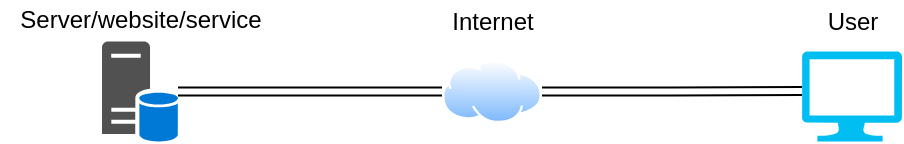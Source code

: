 <mxfile version="14.1.1" type="github">
  <diagram id="U39a4RoZZ_HE90pveAPN" name="Page-1">
    <mxGraphModel dx="569" dy="305" grid="1" gridSize="10" guides="1" tooltips="1" connect="1" arrows="1" fold="1" page="1" pageScale="1" pageWidth="850" pageHeight="1100" math="0" shadow="0">
      <root>
        <mxCell id="0" />
        <mxCell id="1" parent="0" />
        <mxCell id="q23HU1SftKilmUoum4EI-9" style="edgeStyle=orthogonalEdgeStyle;shape=link;rounded=0;orthogonalLoop=1;jettySize=auto;html=1;exitX=1;exitY=0.5;exitDx=0;exitDy=0;entryX=0;entryY=0.44;entryDx=0;entryDy=0;entryPerimeter=0;" edge="1" parent="1" source="q23HU1SftKilmUoum4EI-1" target="q23HU1SftKilmUoum4EI-3">
          <mxGeometry relative="1" as="geometry" />
        </mxCell>
        <mxCell id="q23HU1SftKilmUoum4EI-1" value="" style="aspect=fixed;perimeter=ellipsePerimeter;html=1;align=center;shadow=0;dashed=0;spacingTop=3;image;image=img/lib/active_directory/internet_cloud.svg;" vertex="1" parent="1">
          <mxGeometry x="420" y="300" width="50" height="31.5" as="geometry" />
        </mxCell>
        <mxCell id="q23HU1SftKilmUoum4EI-7" style="edgeStyle=orthogonalEdgeStyle;rounded=0;orthogonalLoop=1;jettySize=auto;html=1;entryX=0;entryY=0.5;entryDx=0;entryDy=0;shape=link;" edge="1" parent="1" source="q23HU1SftKilmUoum4EI-2" target="q23HU1SftKilmUoum4EI-1">
          <mxGeometry relative="1" as="geometry" />
        </mxCell>
        <mxCell id="q23HU1SftKilmUoum4EI-2" value="" style="pointerEvents=1;shadow=0;dashed=0;html=1;strokeColor=none;labelPosition=center;verticalLabelPosition=bottom;verticalAlign=top;align=center;fillColor=#515151;shape=mxgraph.mscae.system_center.primary_site" vertex="1" parent="1">
          <mxGeometry x="250" y="290.75" width="38" height="50" as="geometry" />
        </mxCell>
        <mxCell id="q23HU1SftKilmUoum4EI-3" value="" style="verticalLabelPosition=bottom;html=1;verticalAlign=top;align=center;strokeColor=none;fillColor=#00BEF2;shape=mxgraph.azure.computer;pointerEvents=1;" vertex="1" parent="1">
          <mxGeometry x="600" y="295.75" width="50" height="45" as="geometry" />
        </mxCell>
        <mxCell id="q23HU1SftKilmUoum4EI-4" value="User" style="text;html=1;align=center;verticalAlign=middle;resizable=0;points=[];autosize=1;" vertex="1" parent="1">
          <mxGeometry x="605" y="270.75" width="40" height="20" as="geometry" />
        </mxCell>
        <mxCell id="q23HU1SftKilmUoum4EI-5" value="Internet" style="text;html=1;align=center;verticalAlign=middle;resizable=0;points=[];autosize=1;" vertex="1" parent="1">
          <mxGeometry x="415" y="270.75" width="60" height="20" as="geometry" />
        </mxCell>
        <mxCell id="q23HU1SftKilmUoum4EI-6" value="Server/website/service" style="text;html=1;align=center;verticalAlign=middle;resizable=0;points=[];autosize=1;" vertex="1" parent="1">
          <mxGeometry x="199" y="270" width="140" height="20" as="geometry" />
        </mxCell>
      </root>
    </mxGraphModel>
  </diagram>
</mxfile>
